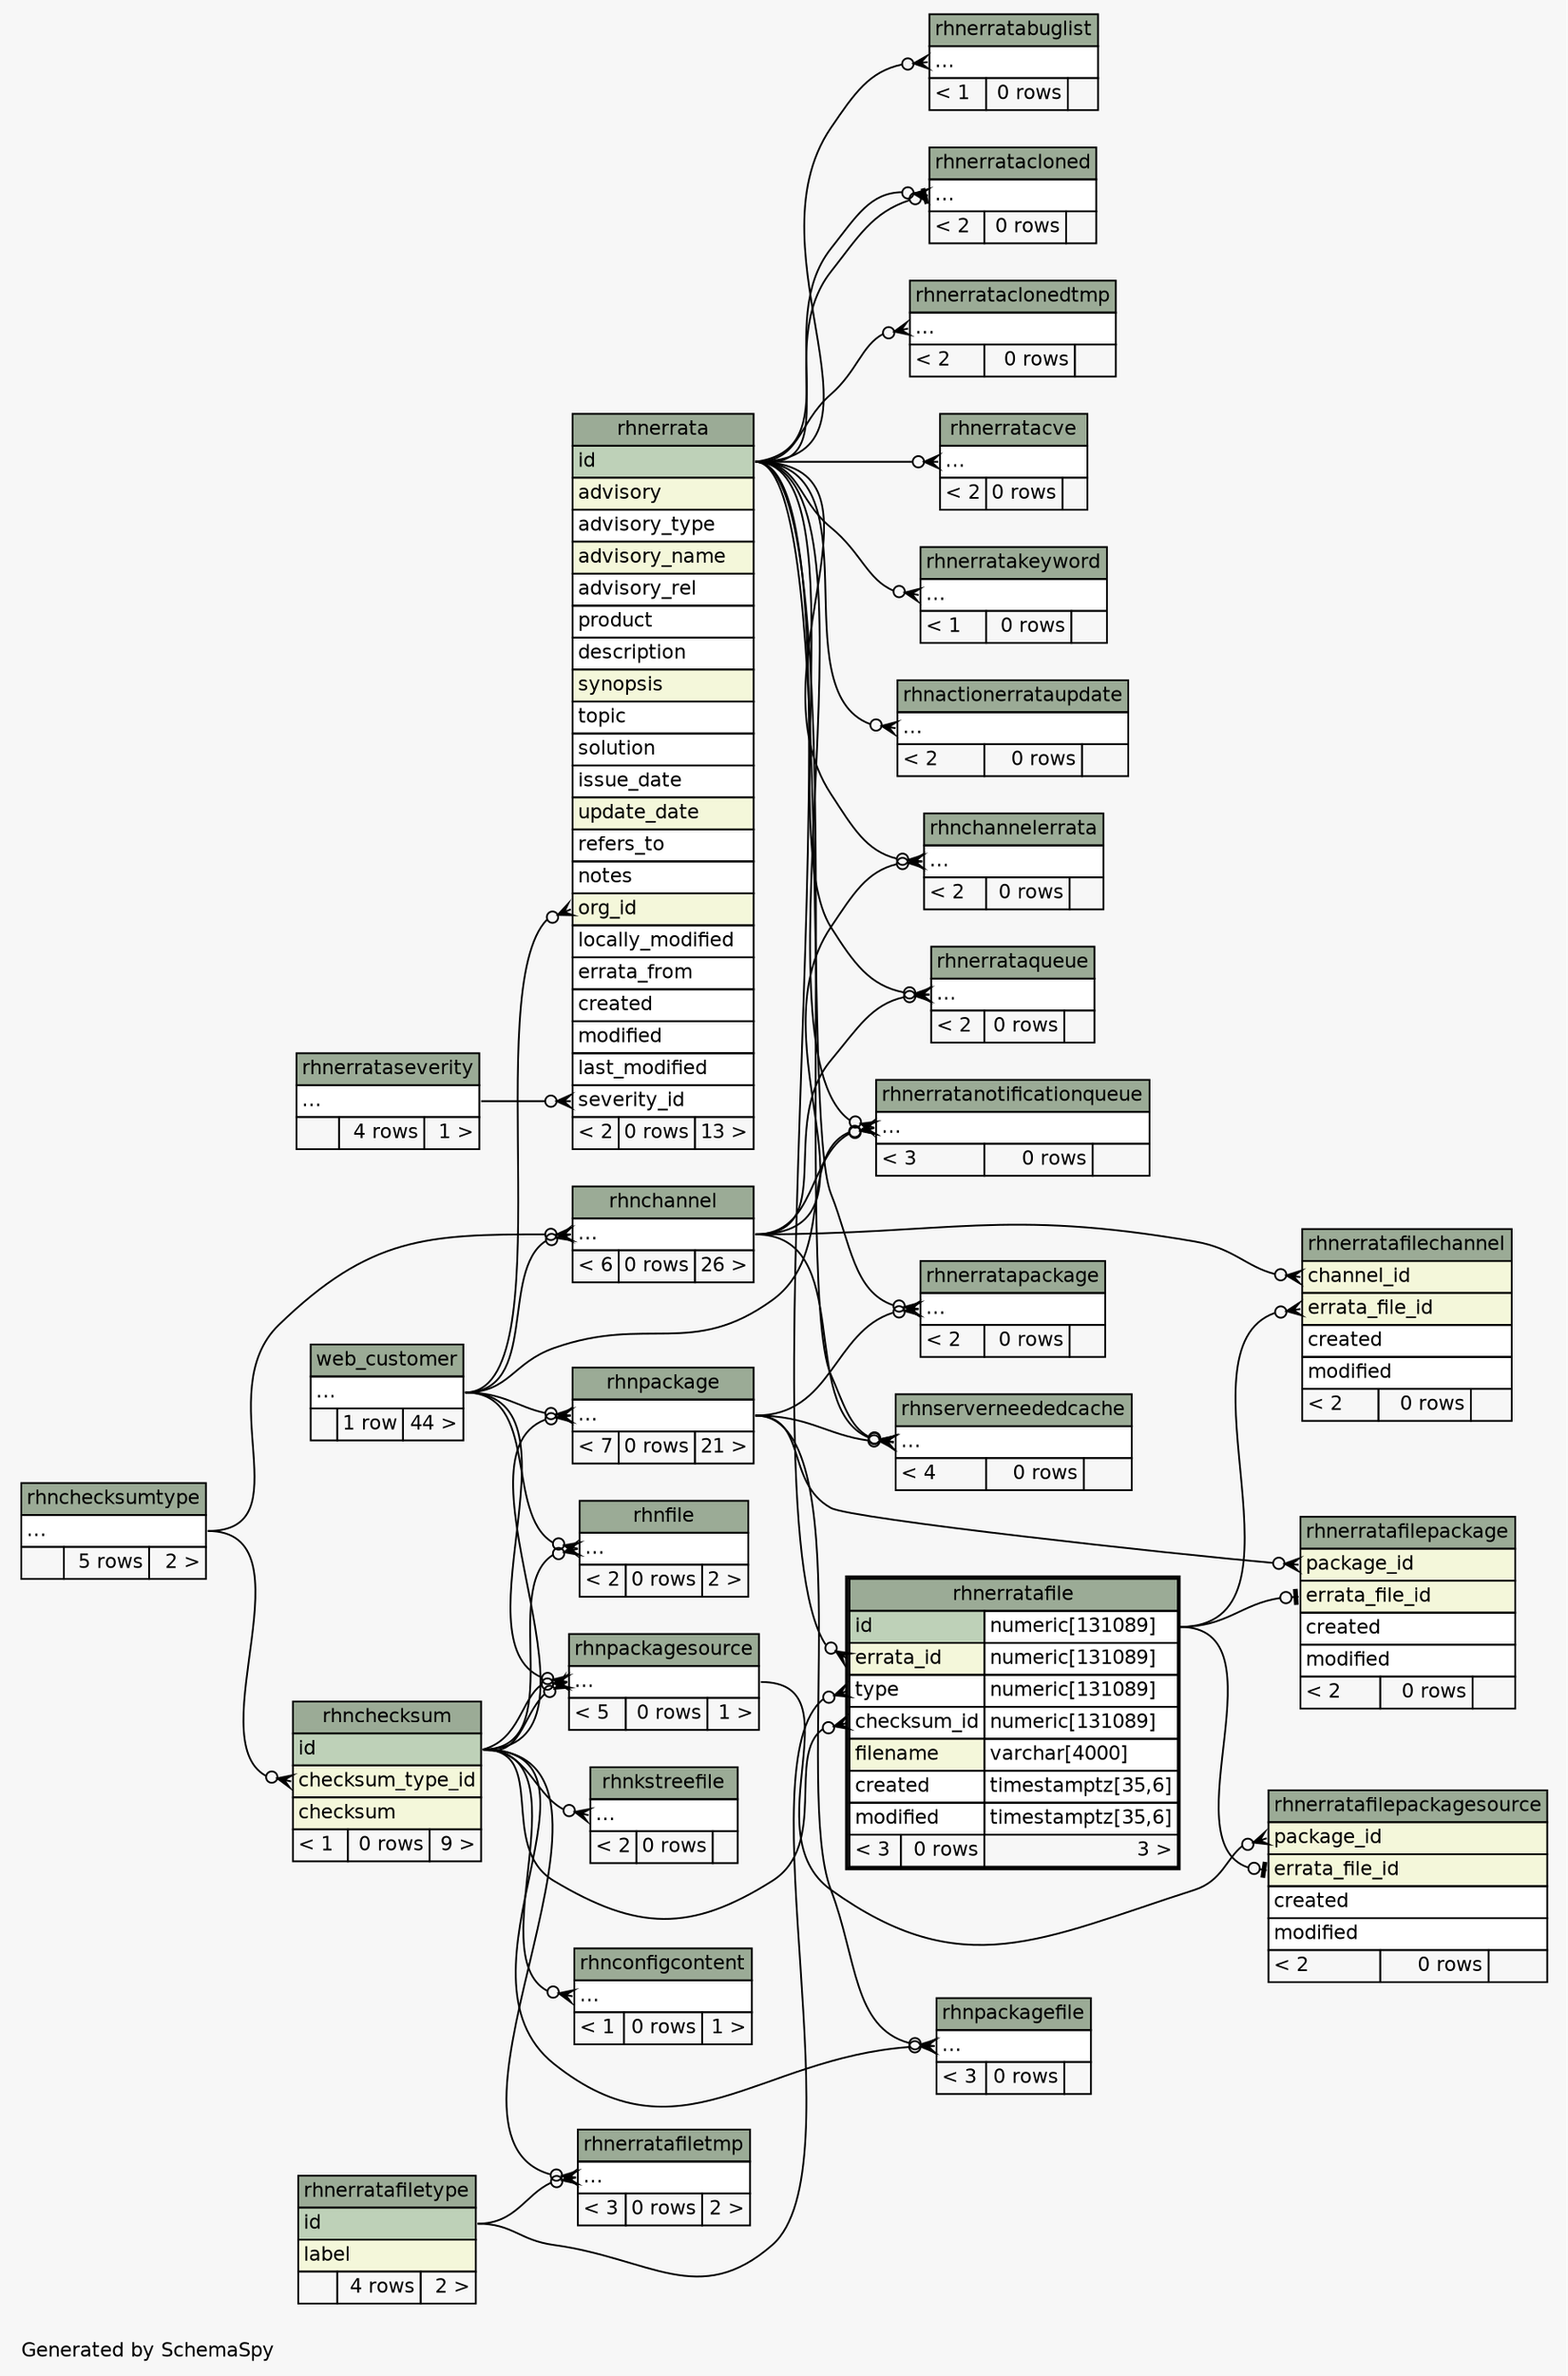 // dot 2.26.0 on Linux 2.6.32-696.6.3.el6.x86_64
// SchemaSpy rev 590
digraph "twoDegreesRelationshipsDiagram" {
  graph [
    rankdir="RL"
    bgcolor="#f7f7f7"
    label="\nGenerated by SchemaSpy"
    labeljust="l"
    nodesep="0.18"
    ranksep="0.46"
    fontname="Helvetica"
    fontsize="11"
  ];
  node [
    fontname="Helvetica"
    fontsize="11"
    shape="plaintext"
  ];
  edge [
    arrowsize="0.8"
  ];
  "rhnactionerrataupdate":"elipses":w -> "rhnerrata":"id":e [arrowhead=none dir=back arrowtail=crowodot];
  "rhnchannel":"elipses":w -> "rhnchecksumtype":"elipses":e [arrowhead=none dir=back arrowtail=crowodot];
  "rhnchannel":"elipses":w -> "web_customer":"elipses":e [arrowhead=none dir=back arrowtail=crowodot];
  "rhnchannelerrata":"elipses":w -> "rhnchannel":"elipses":e [arrowhead=none dir=back arrowtail=crowodot];
  "rhnchannelerrata":"elipses":w -> "rhnerrata":"id":e [arrowhead=none dir=back arrowtail=crowodot];
  "rhnchecksum":"checksum_type_id":w -> "rhnchecksumtype":"elipses":e [arrowhead=none dir=back arrowtail=crowodot];
  "rhnconfigcontent":"elipses":w -> "rhnchecksum":"id":e [arrowhead=none dir=back arrowtail=crowodot];
  "rhnerrata":"org_id":w -> "web_customer":"elipses":e [arrowhead=none dir=back arrowtail=crowodot];
  "rhnerrata":"severity_id":w -> "rhnerrataseverity":"elipses":e [arrowhead=none dir=back arrowtail=crowodot];
  "rhnerratabuglist":"elipses":w -> "rhnerrata":"id":e [arrowhead=none dir=back arrowtail=crowodot];
  "rhnerratacloned":"elipses":w -> "rhnerrata":"id":e [arrowhead=none dir=back arrowtail=teeodot];
  "rhnerratacloned":"elipses":w -> "rhnerrata":"id":e [arrowhead=none dir=back arrowtail=crowodot];
  "rhnerrataclonedtmp":"elipses":w -> "rhnerrata":"id":e [arrowhead=none dir=back arrowtail=crowodot];
  "rhnerratacve":"elipses":w -> "rhnerrata":"id":e [arrowhead=none dir=back arrowtail=crowodot];
  "rhnerratafile":"checksum_id":w -> "rhnchecksum":"id":e [arrowhead=none dir=back arrowtail=crowodot];
  "rhnerratafile":"errata_id":w -> "rhnerrata":"id":e [arrowhead=none dir=back arrowtail=crowodot];
  "rhnerratafile":"type":w -> "rhnerratafiletype":"id":e [arrowhead=none dir=back arrowtail=crowodot];
  "rhnerratafilechannel":"channel_id":w -> "rhnchannel":"elipses":e [arrowhead=none dir=back arrowtail=crowodot];
  "rhnerratafilechannel":"errata_file_id":w -> "rhnerratafile":"id.type":e [arrowhead=none dir=back arrowtail=crowodot];
  "rhnerratafilepackage":"errata_file_id":w -> "rhnerratafile":"id.type":e [arrowhead=none dir=back arrowtail=teeodot];
  "rhnerratafilepackage":"package_id":w -> "rhnpackage":"elipses":e [arrowhead=none dir=back arrowtail=crowodot];
  "rhnerratafilepackagesource":"errata_file_id":w -> "rhnerratafile":"id.type":e [arrowhead=none dir=back arrowtail=teeodot];
  "rhnerratafilepackagesource":"package_id":w -> "rhnpackagesource":"elipses":e [arrowhead=none dir=back arrowtail=crowodot];
  "rhnerratafiletmp":"elipses":w -> "rhnchecksum":"id":e [arrowhead=none dir=back arrowtail=crowodot];
  "rhnerratafiletmp":"elipses":w -> "rhnerratafiletype":"id":e [arrowhead=none dir=back arrowtail=crowodot];
  "rhnerratakeyword":"elipses":w -> "rhnerrata":"id":e [arrowhead=none dir=back arrowtail=crowodot];
  "rhnerratanotificationqueue":"elipses":w -> "rhnchannel":"elipses":e [arrowhead=none dir=back arrowtail=crowodot];
  "rhnerratanotificationqueue":"elipses":w -> "rhnerrata":"id":e [arrowhead=none dir=back arrowtail=crowodot];
  "rhnerratanotificationqueue":"elipses":w -> "web_customer":"elipses":e [arrowhead=none dir=back arrowtail=crowodot];
  "rhnerratapackage":"elipses":w -> "rhnerrata":"id":e [arrowhead=none dir=back arrowtail=crowodot];
  "rhnerratapackage":"elipses":w -> "rhnpackage":"elipses":e [arrowhead=none dir=back arrowtail=crowodot];
  "rhnerrataqueue":"elipses":w -> "rhnchannel":"elipses":e [arrowhead=none dir=back arrowtail=crowodot];
  "rhnerrataqueue":"elipses":w -> "rhnerrata":"id":e [arrowhead=none dir=back arrowtail=crowodot];
  "rhnfile":"elipses":w -> "rhnchecksum":"id":e [arrowhead=none dir=back arrowtail=crowodot];
  "rhnfile":"elipses":w -> "web_customer":"elipses":e [arrowhead=none dir=back arrowtail=crowodot];
  "rhnkstreefile":"elipses":w -> "rhnchecksum":"id":e [arrowhead=none dir=back arrowtail=crowodot];
  "rhnpackage":"elipses":w -> "rhnchecksum":"id":e [arrowhead=none dir=back arrowtail=crowodot];
  "rhnpackage":"elipses":w -> "web_customer":"elipses":e [arrowhead=none dir=back arrowtail=crowodot];
  "rhnpackagefile":"elipses":w -> "rhnchecksum":"id":e [arrowhead=none dir=back arrowtail=crowodot];
  "rhnpackagefile":"elipses":w -> "rhnpackage":"elipses":e [arrowhead=none dir=back arrowtail=crowodot];
  "rhnpackagesource":"elipses":w -> "rhnchecksum":"id":e [arrowhead=none dir=back arrowtail=crowodot];
  "rhnpackagesource":"elipses":w -> "web_customer":"elipses":e [arrowhead=none dir=back arrowtail=crowodot];
  "rhnpackagesource":"elipses":w -> "rhnchecksum":"id":e [arrowhead=none dir=back arrowtail=crowodot];
  "rhnserverneededcache":"elipses":w -> "rhnchannel":"elipses":e [arrowhead=none dir=back arrowtail=crowodot];
  "rhnserverneededcache":"elipses":w -> "rhnerrata":"id":e [arrowhead=none dir=back arrowtail=crowodot];
  "rhnserverneededcache":"elipses":w -> "rhnpackage":"elipses":e [arrowhead=none dir=back arrowtail=crowodot];
  "rhnactionerrataupdate" [
    label=<
    <TABLE BORDER="0" CELLBORDER="1" CELLSPACING="0" BGCOLOR="#ffffff">
      <TR><TD COLSPAN="3" BGCOLOR="#9bab96" ALIGN="CENTER">rhnactionerrataupdate</TD></TR>
      <TR><TD PORT="elipses" COLSPAN="3" ALIGN="LEFT">...</TD></TR>
      <TR><TD ALIGN="LEFT" BGCOLOR="#f7f7f7">&lt; 2</TD><TD ALIGN="RIGHT" BGCOLOR="#f7f7f7">0 rows</TD><TD ALIGN="RIGHT" BGCOLOR="#f7f7f7">  </TD></TR>
    </TABLE>>
    URL="rhnactionerrataupdate.html"
    tooltip="rhnactionerrataupdate"
  ];
  "rhnchannel" [
    label=<
    <TABLE BORDER="0" CELLBORDER="1" CELLSPACING="0" BGCOLOR="#ffffff">
      <TR><TD COLSPAN="3" BGCOLOR="#9bab96" ALIGN="CENTER">rhnchannel</TD></TR>
      <TR><TD PORT="elipses" COLSPAN="3" ALIGN="LEFT">...</TD></TR>
      <TR><TD ALIGN="LEFT" BGCOLOR="#f7f7f7">&lt; 6</TD><TD ALIGN="RIGHT" BGCOLOR="#f7f7f7">0 rows</TD><TD ALIGN="RIGHT" BGCOLOR="#f7f7f7">26 &gt;</TD></TR>
    </TABLE>>
    URL="rhnchannel.html"
    tooltip="rhnchannel"
  ];
  "rhnchannelerrata" [
    label=<
    <TABLE BORDER="0" CELLBORDER="1" CELLSPACING="0" BGCOLOR="#ffffff">
      <TR><TD COLSPAN="3" BGCOLOR="#9bab96" ALIGN="CENTER">rhnchannelerrata</TD></TR>
      <TR><TD PORT="elipses" COLSPAN="3" ALIGN="LEFT">...</TD></TR>
      <TR><TD ALIGN="LEFT" BGCOLOR="#f7f7f7">&lt; 2</TD><TD ALIGN="RIGHT" BGCOLOR="#f7f7f7">0 rows</TD><TD ALIGN="RIGHT" BGCOLOR="#f7f7f7">  </TD></TR>
    </TABLE>>
    URL="rhnchannelerrata.html"
    tooltip="rhnchannelerrata"
  ];
  "rhnchecksum" [
    label=<
    <TABLE BORDER="0" CELLBORDER="1" CELLSPACING="0" BGCOLOR="#ffffff">
      <TR><TD COLSPAN="3" BGCOLOR="#9bab96" ALIGN="CENTER">rhnchecksum</TD></TR>
      <TR><TD PORT="id" COLSPAN="3" BGCOLOR="#bed1b8" ALIGN="LEFT">id</TD></TR>
      <TR><TD PORT="checksum_type_id" COLSPAN="3" BGCOLOR="#f4f7da" ALIGN="LEFT">checksum_type_id</TD></TR>
      <TR><TD PORT="checksum" COLSPAN="3" BGCOLOR="#f4f7da" ALIGN="LEFT">checksum</TD></TR>
      <TR><TD ALIGN="LEFT" BGCOLOR="#f7f7f7">&lt; 1</TD><TD ALIGN="RIGHT" BGCOLOR="#f7f7f7">0 rows</TD><TD ALIGN="RIGHT" BGCOLOR="#f7f7f7">9 &gt;</TD></TR>
    </TABLE>>
    URL="rhnchecksum.html"
    tooltip="rhnchecksum"
  ];
  "rhnchecksumtype" [
    label=<
    <TABLE BORDER="0" CELLBORDER="1" CELLSPACING="0" BGCOLOR="#ffffff">
      <TR><TD COLSPAN="3" BGCOLOR="#9bab96" ALIGN="CENTER">rhnchecksumtype</TD></TR>
      <TR><TD PORT="elipses" COLSPAN="3" ALIGN="LEFT">...</TD></TR>
      <TR><TD ALIGN="LEFT" BGCOLOR="#f7f7f7">  </TD><TD ALIGN="RIGHT" BGCOLOR="#f7f7f7">5 rows</TD><TD ALIGN="RIGHT" BGCOLOR="#f7f7f7">2 &gt;</TD></TR>
    </TABLE>>
    URL="rhnchecksumtype.html"
    tooltip="rhnchecksumtype"
  ];
  "rhnconfigcontent" [
    label=<
    <TABLE BORDER="0" CELLBORDER="1" CELLSPACING="0" BGCOLOR="#ffffff">
      <TR><TD COLSPAN="3" BGCOLOR="#9bab96" ALIGN="CENTER">rhnconfigcontent</TD></TR>
      <TR><TD PORT="elipses" COLSPAN="3" ALIGN="LEFT">...</TD></TR>
      <TR><TD ALIGN="LEFT" BGCOLOR="#f7f7f7">&lt; 1</TD><TD ALIGN="RIGHT" BGCOLOR="#f7f7f7">0 rows</TD><TD ALIGN="RIGHT" BGCOLOR="#f7f7f7">1 &gt;</TD></TR>
    </TABLE>>
    URL="rhnconfigcontent.html"
    tooltip="rhnconfigcontent"
  ];
  "rhnerrata" [
    label=<
    <TABLE BORDER="0" CELLBORDER="1" CELLSPACING="0" BGCOLOR="#ffffff">
      <TR><TD COLSPAN="3" BGCOLOR="#9bab96" ALIGN="CENTER">rhnerrata</TD></TR>
      <TR><TD PORT="id" COLSPAN="3" BGCOLOR="#bed1b8" ALIGN="LEFT">id</TD></TR>
      <TR><TD PORT="advisory" COLSPAN="3" BGCOLOR="#f4f7da" ALIGN="LEFT">advisory</TD></TR>
      <TR><TD PORT="advisory_type" COLSPAN="3" ALIGN="LEFT">advisory_type</TD></TR>
      <TR><TD PORT="advisory_name" COLSPAN="3" BGCOLOR="#f4f7da" ALIGN="LEFT">advisory_name</TD></TR>
      <TR><TD PORT="advisory_rel" COLSPAN="3" ALIGN="LEFT">advisory_rel</TD></TR>
      <TR><TD PORT="product" COLSPAN="3" ALIGN="LEFT">product</TD></TR>
      <TR><TD PORT="description" COLSPAN="3" ALIGN="LEFT">description</TD></TR>
      <TR><TD PORT="synopsis" COLSPAN="3" BGCOLOR="#f4f7da" ALIGN="LEFT">synopsis</TD></TR>
      <TR><TD PORT="topic" COLSPAN="3" ALIGN="LEFT">topic</TD></TR>
      <TR><TD PORT="solution" COLSPAN="3" ALIGN="LEFT">solution</TD></TR>
      <TR><TD PORT="issue_date" COLSPAN="3" ALIGN="LEFT">issue_date</TD></TR>
      <TR><TD PORT="update_date" COLSPAN="3" BGCOLOR="#f4f7da" ALIGN="LEFT">update_date</TD></TR>
      <TR><TD PORT="refers_to" COLSPAN="3" ALIGN="LEFT">refers_to</TD></TR>
      <TR><TD PORT="notes" COLSPAN="3" ALIGN="LEFT">notes</TD></TR>
      <TR><TD PORT="org_id" COLSPAN="3" BGCOLOR="#f4f7da" ALIGN="LEFT">org_id</TD></TR>
      <TR><TD PORT="locally_modified" COLSPAN="3" ALIGN="LEFT">locally_modified</TD></TR>
      <TR><TD PORT="errata_from" COLSPAN="3" ALIGN="LEFT">errata_from</TD></TR>
      <TR><TD PORT="created" COLSPAN="3" ALIGN="LEFT">created</TD></TR>
      <TR><TD PORT="modified" COLSPAN="3" ALIGN="LEFT">modified</TD></TR>
      <TR><TD PORT="last_modified" COLSPAN="3" ALIGN="LEFT">last_modified</TD></TR>
      <TR><TD PORT="severity_id" COLSPAN="3" ALIGN="LEFT">severity_id</TD></TR>
      <TR><TD ALIGN="LEFT" BGCOLOR="#f7f7f7">&lt; 2</TD><TD ALIGN="RIGHT" BGCOLOR="#f7f7f7">0 rows</TD><TD ALIGN="RIGHT" BGCOLOR="#f7f7f7">13 &gt;</TD></TR>
    </TABLE>>
    URL="rhnerrata.html"
    tooltip="rhnerrata"
  ];
  "rhnerratabuglist" [
    label=<
    <TABLE BORDER="0" CELLBORDER="1" CELLSPACING="0" BGCOLOR="#ffffff">
      <TR><TD COLSPAN="3" BGCOLOR="#9bab96" ALIGN="CENTER">rhnerratabuglist</TD></TR>
      <TR><TD PORT="elipses" COLSPAN="3" ALIGN="LEFT">...</TD></TR>
      <TR><TD ALIGN="LEFT" BGCOLOR="#f7f7f7">&lt; 1</TD><TD ALIGN="RIGHT" BGCOLOR="#f7f7f7">0 rows</TD><TD ALIGN="RIGHT" BGCOLOR="#f7f7f7">  </TD></TR>
    </TABLE>>
    URL="rhnerratabuglist.html"
    tooltip="rhnerratabuglist"
  ];
  "rhnerratacloned" [
    label=<
    <TABLE BORDER="0" CELLBORDER="1" CELLSPACING="0" BGCOLOR="#ffffff">
      <TR><TD COLSPAN="3" BGCOLOR="#9bab96" ALIGN="CENTER">rhnerratacloned</TD></TR>
      <TR><TD PORT="elipses" COLSPAN="3" ALIGN="LEFT">...</TD></TR>
      <TR><TD ALIGN="LEFT" BGCOLOR="#f7f7f7">&lt; 2</TD><TD ALIGN="RIGHT" BGCOLOR="#f7f7f7">0 rows</TD><TD ALIGN="RIGHT" BGCOLOR="#f7f7f7">  </TD></TR>
    </TABLE>>
    URL="rhnerratacloned.html"
    tooltip="rhnerratacloned"
  ];
  "rhnerrataclonedtmp" [
    label=<
    <TABLE BORDER="0" CELLBORDER="1" CELLSPACING="0" BGCOLOR="#ffffff">
      <TR><TD COLSPAN="3" BGCOLOR="#9bab96" ALIGN="CENTER">rhnerrataclonedtmp</TD></TR>
      <TR><TD PORT="elipses" COLSPAN="3" ALIGN="LEFT">...</TD></TR>
      <TR><TD ALIGN="LEFT" BGCOLOR="#f7f7f7">&lt; 2</TD><TD ALIGN="RIGHT" BGCOLOR="#f7f7f7">0 rows</TD><TD ALIGN="RIGHT" BGCOLOR="#f7f7f7">  </TD></TR>
    </TABLE>>
    URL="rhnerrataclonedtmp.html"
    tooltip="rhnerrataclonedtmp"
  ];
  "rhnerratacve" [
    label=<
    <TABLE BORDER="0" CELLBORDER="1" CELLSPACING="0" BGCOLOR="#ffffff">
      <TR><TD COLSPAN="3" BGCOLOR="#9bab96" ALIGN="CENTER">rhnerratacve</TD></TR>
      <TR><TD PORT="elipses" COLSPAN="3" ALIGN="LEFT">...</TD></TR>
      <TR><TD ALIGN="LEFT" BGCOLOR="#f7f7f7">&lt; 2</TD><TD ALIGN="RIGHT" BGCOLOR="#f7f7f7">0 rows</TD><TD ALIGN="RIGHT" BGCOLOR="#f7f7f7">  </TD></TR>
    </TABLE>>
    URL="rhnerratacve.html"
    tooltip="rhnerratacve"
  ];
  "rhnerratafile" [
    label=<
    <TABLE BORDER="2" CELLBORDER="1" CELLSPACING="0" BGCOLOR="#ffffff">
      <TR><TD COLSPAN="3" BGCOLOR="#9bab96" ALIGN="CENTER">rhnerratafile</TD></TR>
      <TR><TD PORT="id" COLSPAN="2" BGCOLOR="#bed1b8" ALIGN="LEFT">id</TD><TD PORT="id.type" ALIGN="LEFT">numeric[131089]</TD></TR>
      <TR><TD PORT="errata_id" COLSPAN="2" BGCOLOR="#f4f7da" ALIGN="LEFT">errata_id</TD><TD PORT="errata_id.type" ALIGN="LEFT">numeric[131089]</TD></TR>
      <TR><TD PORT="type" COLSPAN="2" ALIGN="LEFT">type</TD><TD PORT="type.type" ALIGN="LEFT">numeric[131089]</TD></TR>
      <TR><TD PORT="checksum_id" COLSPAN="2" ALIGN="LEFT">checksum_id</TD><TD PORT="checksum_id.type" ALIGN="LEFT">numeric[131089]</TD></TR>
      <TR><TD PORT="filename" COLSPAN="2" BGCOLOR="#f4f7da" ALIGN="LEFT">filename</TD><TD PORT="filename.type" ALIGN="LEFT">varchar[4000]</TD></TR>
      <TR><TD PORT="created" COLSPAN="2" ALIGN="LEFT">created</TD><TD PORT="created.type" ALIGN="LEFT">timestamptz[35,6]</TD></TR>
      <TR><TD PORT="modified" COLSPAN="2" ALIGN="LEFT">modified</TD><TD PORT="modified.type" ALIGN="LEFT">timestamptz[35,6]</TD></TR>
      <TR><TD ALIGN="LEFT" BGCOLOR="#f7f7f7">&lt; 3</TD><TD ALIGN="RIGHT" BGCOLOR="#f7f7f7">0 rows</TD><TD ALIGN="RIGHT" BGCOLOR="#f7f7f7">3 &gt;</TD></TR>
    </TABLE>>
    URL="rhnerratafile.html"
    tooltip="rhnerratafile"
  ];
  "rhnerratafilechannel" [
    label=<
    <TABLE BORDER="0" CELLBORDER="1" CELLSPACING="0" BGCOLOR="#ffffff">
      <TR><TD COLSPAN="3" BGCOLOR="#9bab96" ALIGN="CENTER">rhnerratafilechannel</TD></TR>
      <TR><TD PORT="channel_id" COLSPAN="3" BGCOLOR="#f4f7da" ALIGN="LEFT">channel_id</TD></TR>
      <TR><TD PORT="errata_file_id" COLSPAN="3" BGCOLOR="#f4f7da" ALIGN="LEFT">errata_file_id</TD></TR>
      <TR><TD PORT="created" COLSPAN="3" ALIGN="LEFT">created</TD></TR>
      <TR><TD PORT="modified" COLSPAN="3" ALIGN="LEFT">modified</TD></TR>
      <TR><TD ALIGN="LEFT" BGCOLOR="#f7f7f7">&lt; 2</TD><TD ALIGN="RIGHT" BGCOLOR="#f7f7f7">0 rows</TD><TD ALIGN="RIGHT" BGCOLOR="#f7f7f7">  </TD></TR>
    </TABLE>>
    URL="rhnerratafilechannel.html"
    tooltip="rhnerratafilechannel"
  ];
  "rhnerratafilepackage" [
    label=<
    <TABLE BORDER="0" CELLBORDER="1" CELLSPACING="0" BGCOLOR="#ffffff">
      <TR><TD COLSPAN="3" BGCOLOR="#9bab96" ALIGN="CENTER">rhnerratafilepackage</TD></TR>
      <TR><TD PORT="package_id" COLSPAN="3" BGCOLOR="#f4f7da" ALIGN="LEFT">package_id</TD></TR>
      <TR><TD PORT="errata_file_id" COLSPAN="3" BGCOLOR="#f4f7da" ALIGN="LEFT">errata_file_id</TD></TR>
      <TR><TD PORT="created" COLSPAN="3" ALIGN="LEFT">created</TD></TR>
      <TR><TD PORT="modified" COLSPAN="3" ALIGN="LEFT">modified</TD></TR>
      <TR><TD ALIGN="LEFT" BGCOLOR="#f7f7f7">&lt; 2</TD><TD ALIGN="RIGHT" BGCOLOR="#f7f7f7">0 rows</TD><TD ALIGN="RIGHT" BGCOLOR="#f7f7f7">  </TD></TR>
    </TABLE>>
    URL="rhnerratafilepackage.html"
    tooltip="rhnerratafilepackage"
  ];
  "rhnerratafilepackagesource" [
    label=<
    <TABLE BORDER="0" CELLBORDER="1" CELLSPACING="0" BGCOLOR="#ffffff">
      <TR><TD COLSPAN="3" BGCOLOR="#9bab96" ALIGN="CENTER">rhnerratafilepackagesource</TD></TR>
      <TR><TD PORT="package_id" COLSPAN="3" BGCOLOR="#f4f7da" ALIGN="LEFT">package_id</TD></TR>
      <TR><TD PORT="errata_file_id" COLSPAN="3" BGCOLOR="#f4f7da" ALIGN="LEFT">errata_file_id</TD></TR>
      <TR><TD PORT="created" COLSPAN="3" ALIGN="LEFT">created</TD></TR>
      <TR><TD PORT="modified" COLSPAN="3" ALIGN="LEFT">modified</TD></TR>
      <TR><TD ALIGN="LEFT" BGCOLOR="#f7f7f7">&lt; 2</TD><TD ALIGN="RIGHT" BGCOLOR="#f7f7f7">0 rows</TD><TD ALIGN="RIGHT" BGCOLOR="#f7f7f7">  </TD></TR>
    </TABLE>>
    URL="rhnerratafilepackagesource.html"
    tooltip="rhnerratafilepackagesource"
  ];
  "rhnerratafiletmp" [
    label=<
    <TABLE BORDER="0" CELLBORDER="1" CELLSPACING="0" BGCOLOR="#ffffff">
      <TR><TD COLSPAN="3" BGCOLOR="#9bab96" ALIGN="CENTER">rhnerratafiletmp</TD></TR>
      <TR><TD PORT="elipses" COLSPAN="3" ALIGN="LEFT">...</TD></TR>
      <TR><TD ALIGN="LEFT" BGCOLOR="#f7f7f7">&lt; 3</TD><TD ALIGN="RIGHT" BGCOLOR="#f7f7f7">0 rows</TD><TD ALIGN="RIGHT" BGCOLOR="#f7f7f7">2 &gt;</TD></TR>
    </TABLE>>
    URL="rhnerratafiletmp.html"
    tooltip="rhnerratafiletmp"
  ];
  "rhnerratafiletype" [
    label=<
    <TABLE BORDER="0" CELLBORDER="1" CELLSPACING="0" BGCOLOR="#ffffff">
      <TR><TD COLSPAN="3" BGCOLOR="#9bab96" ALIGN="CENTER">rhnerratafiletype</TD></TR>
      <TR><TD PORT="id" COLSPAN="3" BGCOLOR="#bed1b8" ALIGN="LEFT">id</TD></TR>
      <TR><TD PORT="label" COLSPAN="3" BGCOLOR="#f4f7da" ALIGN="LEFT">label</TD></TR>
      <TR><TD ALIGN="LEFT" BGCOLOR="#f7f7f7">  </TD><TD ALIGN="RIGHT" BGCOLOR="#f7f7f7">4 rows</TD><TD ALIGN="RIGHT" BGCOLOR="#f7f7f7">2 &gt;</TD></TR>
    </TABLE>>
    URL="rhnerratafiletype.html"
    tooltip="rhnerratafiletype"
  ];
  "rhnerratakeyword" [
    label=<
    <TABLE BORDER="0" CELLBORDER="1" CELLSPACING="0" BGCOLOR="#ffffff">
      <TR><TD COLSPAN="3" BGCOLOR="#9bab96" ALIGN="CENTER">rhnerratakeyword</TD></TR>
      <TR><TD PORT="elipses" COLSPAN="3" ALIGN="LEFT">...</TD></TR>
      <TR><TD ALIGN="LEFT" BGCOLOR="#f7f7f7">&lt; 1</TD><TD ALIGN="RIGHT" BGCOLOR="#f7f7f7">0 rows</TD><TD ALIGN="RIGHT" BGCOLOR="#f7f7f7">  </TD></TR>
    </TABLE>>
    URL="rhnerratakeyword.html"
    tooltip="rhnerratakeyword"
  ];
  "rhnerratanotificationqueue" [
    label=<
    <TABLE BORDER="0" CELLBORDER="1" CELLSPACING="0" BGCOLOR="#ffffff">
      <TR><TD COLSPAN="3" BGCOLOR="#9bab96" ALIGN="CENTER">rhnerratanotificationqueue</TD></TR>
      <TR><TD PORT="elipses" COLSPAN="3" ALIGN="LEFT">...</TD></TR>
      <TR><TD ALIGN="LEFT" BGCOLOR="#f7f7f7">&lt; 3</TD><TD ALIGN="RIGHT" BGCOLOR="#f7f7f7">0 rows</TD><TD ALIGN="RIGHT" BGCOLOR="#f7f7f7">  </TD></TR>
    </TABLE>>
    URL="rhnerratanotificationqueue.html"
    tooltip="rhnerratanotificationqueue"
  ];
  "rhnerratapackage" [
    label=<
    <TABLE BORDER="0" CELLBORDER="1" CELLSPACING="0" BGCOLOR="#ffffff">
      <TR><TD COLSPAN="3" BGCOLOR="#9bab96" ALIGN="CENTER">rhnerratapackage</TD></TR>
      <TR><TD PORT="elipses" COLSPAN="3" ALIGN="LEFT">...</TD></TR>
      <TR><TD ALIGN="LEFT" BGCOLOR="#f7f7f7">&lt; 2</TD><TD ALIGN="RIGHT" BGCOLOR="#f7f7f7">0 rows</TD><TD ALIGN="RIGHT" BGCOLOR="#f7f7f7">  </TD></TR>
    </TABLE>>
    URL="rhnerratapackage.html"
    tooltip="rhnerratapackage"
  ];
  "rhnerrataqueue" [
    label=<
    <TABLE BORDER="0" CELLBORDER="1" CELLSPACING="0" BGCOLOR="#ffffff">
      <TR><TD COLSPAN="3" BGCOLOR="#9bab96" ALIGN="CENTER">rhnerrataqueue</TD></TR>
      <TR><TD PORT="elipses" COLSPAN="3" ALIGN="LEFT">...</TD></TR>
      <TR><TD ALIGN="LEFT" BGCOLOR="#f7f7f7">&lt; 2</TD><TD ALIGN="RIGHT" BGCOLOR="#f7f7f7">0 rows</TD><TD ALIGN="RIGHT" BGCOLOR="#f7f7f7">  </TD></TR>
    </TABLE>>
    URL="rhnerrataqueue.html"
    tooltip="rhnerrataqueue"
  ];
  "rhnerrataseverity" [
    label=<
    <TABLE BORDER="0" CELLBORDER="1" CELLSPACING="0" BGCOLOR="#ffffff">
      <TR><TD COLSPAN="3" BGCOLOR="#9bab96" ALIGN="CENTER">rhnerrataseverity</TD></TR>
      <TR><TD PORT="elipses" COLSPAN="3" ALIGN="LEFT">...</TD></TR>
      <TR><TD ALIGN="LEFT" BGCOLOR="#f7f7f7">  </TD><TD ALIGN="RIGHT" BGCOLOR="#f7f7f7">4 rows</TD><TD ALIGN="RIGHT" BGCOLOR="#f7f7f7">1 &gt;</TD></TR>
    </TABLE>>
    URL="rhnerrataseverity.html"
    tooltip="rhnerrataseverity"
  ];
  "rhnfile" [
    label=<
    <TABLE BORDER="0" CELLBORDER="1" CELLSPACING="0" BGCOLOR="#ffffff">
      <TR><TD COLSPAN="3" BGCOLOR="#9bab96" ALIGN="CENTER">rhnfile</TD></TR>
      <TR><TD PORT="elipses" COLSPAN="3" ALIGN="LEFT">...</TD></TR>
      <TR><TD ALIGN="LEFT" BGCOLOR="#f7f7f7">&lt; 2</TD><TD ALIGN="RIGHT" BGCOLOR="#f7f7f7">0 rows</TD><TD ALIGN="RIGHT" BGCOLOR="#f7f7f7">2 &gt;</TD></TR>
    </TABLE>>
    URL="rhnfile.html"
    tooltip="rhnfile"
  ];
  "rhnkstreefile" [
    label=<
    <TABLE BORDER="0" CELLBORDER="1" CELLSPACING="0" BGCOLOR="#ffffff">
      <TR><TD COLSPAN="3" BGCOLOR="#9bab96" ALIGN="CENTER">rhnkstreefile</TD></TR>
      <TR><TD PORT="elipses" COLSPAN="3" ALIGN="LEFT">...</TD></TR>
      <TR><TD ALIGN="LEFT" BGCOLOR="#f7f7f7">&lt; 2</TD><TD ALIGN="RIGHT" BGCOLOR="#f7f7f7">0 rows</TD><TD ALIGN="RIGHT" BGCOLOR="#f7f7f7">  </TD></TR>
    </TABLE>>
    URL="rhnkstreefile.html"
    tooltip="rhnkstreefile"
  ];
  "rhnpackage" [
    label=<
    <TABLE BORDER="0" CELLBORDER="1" CELLSPACING="0" BGCOLOR="#ffffff">
      <TR><TD COLSPAN="3" BGCOLOR="#9bab96" ALIGN="CENTER">rhnpackage</TD></TR>
      <TR><TD PORT="elipses" COLSPAN="3" ALIGN="LEFT">...</TD></TR>
      <TR><TD ALIGN="LEFT" BGCOLOR="#f7f7f7">&lt; 7</TD><TD ALIGN="RIGHT" BGCOLOR="#f7f7f7">0 rows</TD><TD ALIGN="RIGHT" BGCOLOR="#f7f7f7">21 &gt;</TD></TR>
    </TABLE>>
    URL="rhnpackage.html"
    tooltip="rhnpackage"
  ];
  "rhnpackagefile" [
    label=<
    <TABLE BORDER="0" CELLBORDER="1" CELLSPACING="0" BGCOLOR="#ffffff">
      <TR><TD COLSPAN="3" BGCOLOR="#9bab96" ALIGN="CENTER">rhnpackagefile</TD></TR>
      <TR><TD PORT="elipses" COLSPAN="3" ALIGN="LEFT">...</TD></TR>
      <TR><TD ALIGN="LEFT" BGCOLOR="#f7f7f7">&lt; 3</TD><TD ALIGN="RIGHT" BGCOLOR="#f7f7f7">0 rows</TD><TD ALIGN="RIGHT" BGCOLOR="#f7f7f7">  </TD></TR>
    </TABLE>>
    URL="rhnpackagefile.html"
    tooltip="rhnpackagefile"
  ];
  "rhnpackagesource" [
    label=<
    <TABLE BORDER="0" CELLBORDER="1" CELLSPACING="0" BGCOLOR="#ffffff">
      <TR><TD COLSPAN="3" BGCOLOR="#9bab96" ALIGN="CENTER">rhnpackagesource</TD></TR>
      <TR><TD PORT="elipses" COLSPAN="3" ALIGN="LEFT">...</TD></TR>
      <TR><TD ALIGN="LEFT" BGCOLOR="#f7f7f7">&lt; 5</TD><TD ALIGN="RIGHT" BGCOLOR="#f7f7f7">0 rows</TD><TD ALIGN="RIGHT" BGCOLOR="#f7f7f7">1 &gt;</TD></TR>
    </TABLE>>
    URL="rhnpackagesource.html"
    tooltip="rhnpackagesource"
  ];
  "rhnserverneededcache" [
    label=<
    <TABLE BORDER="0" CELLBORDER="1" CELLSPACING="0" BGCOLOR="#ffffff">
      <TR><TD COLSPAN="3" BGCOLOR="#9bab96" ALIGN="CENTER">rhnserverneededcache</TD></TR>
      <TR><TD PORT="elipses" COLSPAN="3" ALIGN="LEFT">...</TD></TR>
      <TR><TD ALIGN="LEFT" BGCOLOR="#f7f7f7">&lt; 4</TD><TD ALIGN="RIGHT" BGCOLOR="#f7f7f7">0 rows</TD><TD ALIGN="RIGHT" BGCOLOR="#f7f7f7">  </TD></TR>
    </TABLE>>
    URL="rhnserverneededcache.html"
    tooltip="rhnserverneededcache"
  ];
  "web_customer" [
    label=<
    <TABLE BORDER="0" CELLBORDER="1" CELLSPACING="0" BGCOLOR="#ffffff">
      <TR><TD COLSPAN="3" BGCOLOR="#9bab96" ALIGN="CENTER">web_customer</TD></TR>
      <TR><TD PORT="elipses" COLSPAN="3" ALIGN="LEFT">...</TD></TR>
      <TR><TD ALIGN="LEFT" BGCOLOR="#f7f7f7">  </TD><TD ALIGN="RIGHT" BGCOLOR="#f7f7f7">1 row</TD><TD ALIGN="RIGHT" BGCOLOR="#f7f7f7">44 &gt;</TD></TR>
    </TABLE>>
    URL="web_customer.html"
    tooltip="web_customer"
  ];
}
